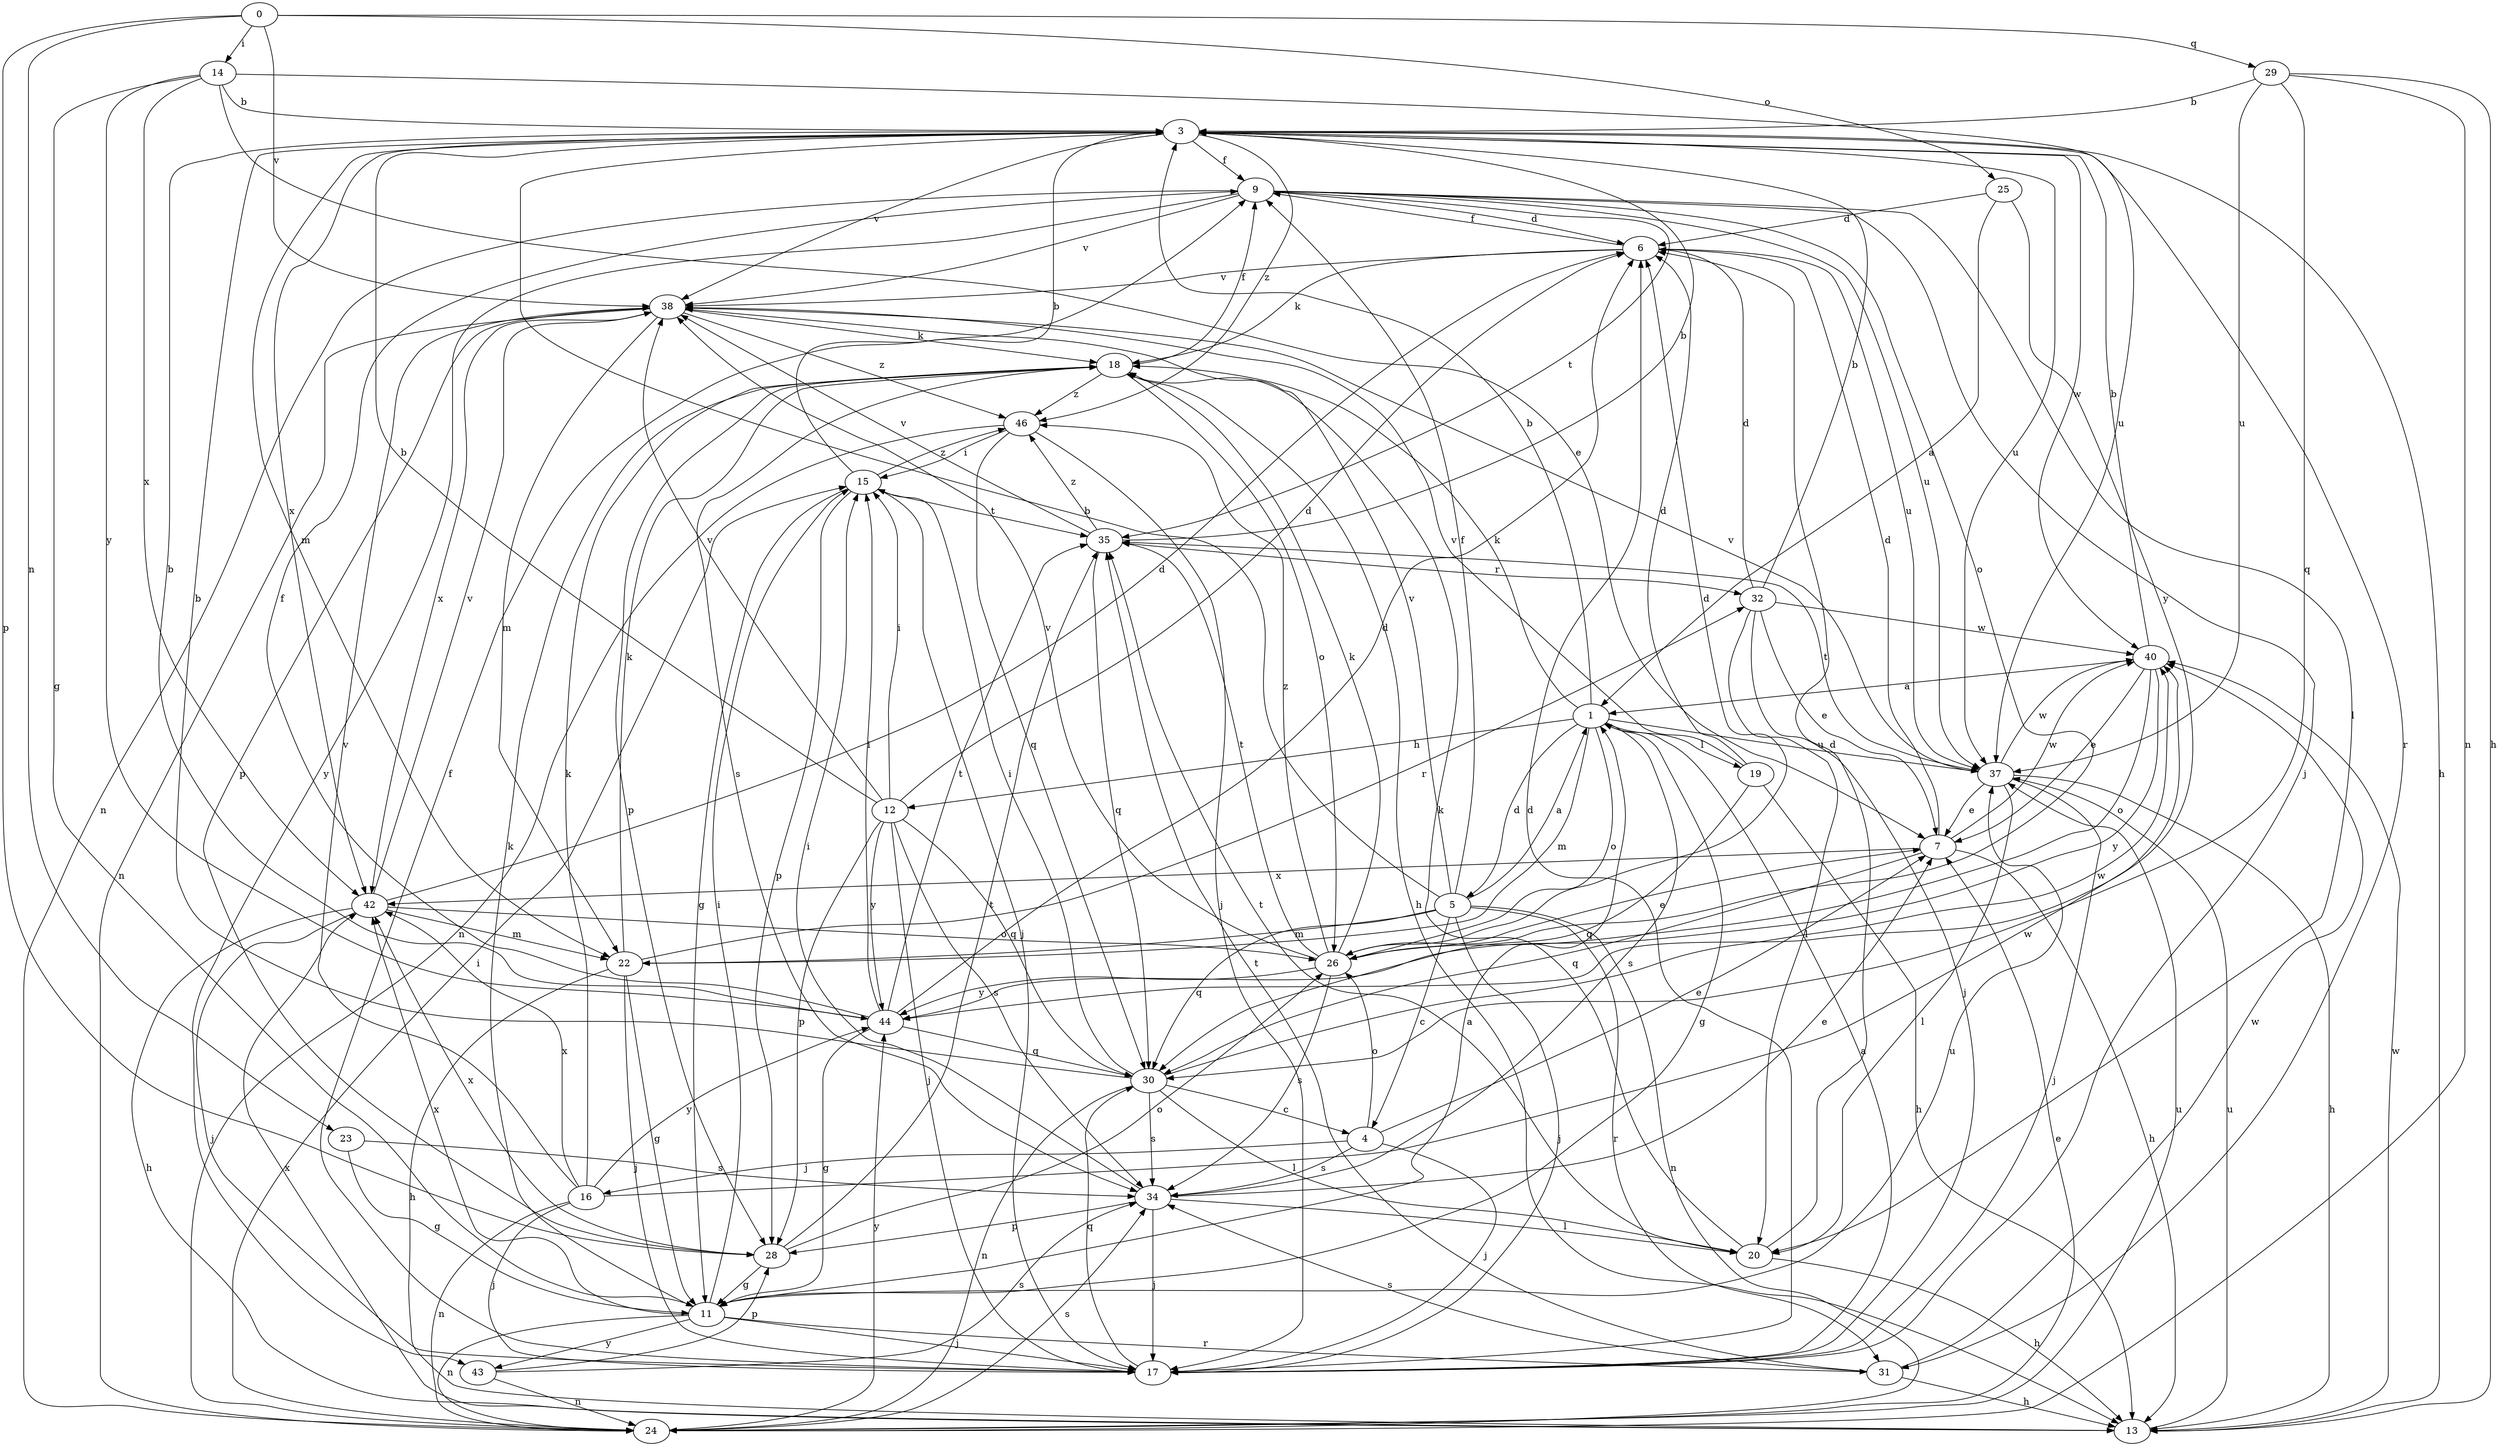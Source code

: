 strict digraph  {
0;
1;
3;
4;
5;
6;
7;
9;
11;
12;
13;
14;
15;
16;
17;
18;
19;
20;
22;
23;
24;
25;
26;
28;
29;
30;
31;
32;
34;
35;
37;
38;
40;
42;
43;
44;
46;
0 -> 14  [label=i];
0 -> 23  [label=n];
0 -> 25  [label=o];
0 -> 28  [label=p];
0 -> 29  [label=q];
0 -> 38  [label=v];
1 -> 3  [label=b];
1 -> 5  [label=d];
1 -> 11  [label=g];
1 -> 12  [label=h];
1 -> 18  [label=k];
1 -> 19  [label=l];
1 -> 22  [label=m];
1 -> 26  [label=o];
1 -> 34  [label=s];
1 -> 37  [label=u];
3 -> 9  [label=f];
3 -> 13  [label=h];
3 -> 22  [label=m];
3 -> 31  [label=r];
3 -> 37  [label=u];
3 -> 38  [label=v];
3 -> 40  [label=w];
3 -> 42  [label=x];
3 -> 46  [label=z];
4 -> 7  [label=e];
4 -> 16  [label=j];
4 -> 17  [label=j];
4 -> 26  [label=o];
4 -> 34  [label=s];
5 -> 1  [label=a];
5 -> 3  [label=b];
5 -> 4  [label=c];
5 -> 9  [label=f];
5 -> 17  [label=j];
5 -> 22  [label=m];
5 -> 24  [label=n];
5 -> 30  [label=q];
5 -> 31  [label=r];
5 -> 38  [label=v];
6 -> 9  [label=f];
6 -> 18  [label=k];
6 -> 37  [label=u];
6 -> 38  [label=v];
7 -> 6  [label=d];
7 -> 13  [label=h];
7 -> 30  [label=q];
7 -> 40  [label=w];
7 -> 42  [label=x];
9 -> 6  [label=d];
9 -> 17  [label=j];
9 -> 20  [label=l];
9 -> 24  [label=n];
9 -> 26  [label=o];
9 -> 35  [label=t];
9 -> 37  [label=u];
9 -> 38  [label=v];
9 -> 43  [label=y];
11 -> 1  [label=a];
11 -> 15  [label=i];
11 -> 17  [label=j];
11 -> 18  [label=k];
11 -> 24  [label=n];
11 -> 31  [label=r];
11 -> 37  [label=u];
11 -> 42  [label=x];
11 -> 43  [label=y];
12 -> 3  [label=b];
12 -> 6  [label=d];
12 -> 15  [label=i];
12 -> 17  [label=j];
12 -> 28  [label=p];
12 -> 30  [label=q];
12 -> 34  [label=s];
12 -> 38  [label=v];
12 -> 44  [label=y];
13 -> 37  [label=u];
13 -> 40  [label=w];
13 -> 42  [label=x];
14 -> 3  [label=b];
14 -> 7  [label=e];
14 -> 11  [label=g];
14 -> 37  [label=u];
14 -> 42  [label=x];
14 -> 44  [label=y];
15 -> 3  [label=b];
15 -> 11  [label=g];
15 -> 17  [label=j];
15 -> 28  [label=p];
15 -> 35  [label=t];
15 -> 46  [label=z];
16 -> 17  [label=j];
16 -> 18  [label=k];
16 -> 24  [label=n];
16 -> 38  [label=v];
16 -> 40  [label=w];
16 -> 42  [label=x];
16 -> 44  [label=y];
17 -> 1  [label=a];
17 -> 6  [label=d];
17 -> 9  [label=f];
17 -> 30  [label=q];
18 -> 9  [label=f];
18 -> 13  [label=h];
18 -> 26  [label=o];
18 -> 28  [label=p];
18 -> 34  [label=s];
18 -> 46  [label=z];
19 -> 6  [label=d];
19 -> 13  [label=h];
19 -> 30  [label=q];
19 -> 38  [label=v];
20 -> 6  [label=d];
20 -> 13  [label=h];
20 -> 18  [label=k];
20 -> 35  [label=t];
22 -> 11  [label=g];
22 -> 13  [label=h];
22 -> 17  [label=j];
22 -> 18  [label=k];
22 -> 32  [label=r];
23 -> 11  [label=g];
23 -> 34  [label=s];
24 -> 7  [label=e];
24 -> 15  [label=i];
24 -> 34  [label=s];
24 -> 37  [label=u];
24 -> 44  [label=y];
25 -> 1  [label=a];
25 -> 6  [label=d];
25 -> 44  [label=y];
26 -> 6  [label=d];
26 -> 7  [label=e];
26 -> 18  [label=k];
26 -> 34  [label=s];
26 -> 35  [label=t];
26 -> 38  [label=v];
26 -> 44  [label=y];
26 -> 46  [label=z];
28 -> 11  [label=g];
28 -> 26  [label=o];
28 -> 35  [label=t];
28 -> 42  [label=x];
29 -> 3  [label=b];
29 -> 13  [label=h];
29 -> 24  [label=n];
29 -> 30  [label=q];
29 -> 37  [label=u];
30 -> 3  [label=b];
30 -> 4  [label=c];
30 -> 15  [label=i];
30 -> 20  [label=l];
30 -> 24  [label=n];
30 -> 34  [label=s];
30 -> 40  [label=w];
31 -> 13  [label=h];
31 -> 34  [label=s];
31 -> 35  [label=t];
31 -> 40  [label=w];
32 -> 3  [label=b];
32 -> 6  [label=d];
32 -> 7  [label=e];
32 -> 17  [label=j];
32 -> 20  [label=l];
32 -> 40  [label=w];
34 -> 7  [label=e];
34 -> 15  [label=i];
34 -> 17  [label=j];
34 -> 20  [label=l];
34 -> 28  [label=p];
35 -> 3  [label=b];
35 -> 30  [label=q];
35 -> 32  [label=r];
35 -> 38  [label=v];
35 -> 46  [label=z];
37 -> 7  [label=e];
37 -> 13  [label=h];
37 -> 17  [label=j];
37 -> 20  [label=l];
37 -> 35  [label=t];
37 -> 38  [label=v];
37 -> 40  [label=w];
38 -> 18  [label=k];
38 -> 22  [label=m];
38 -> 24  [label=n];
38 -> 28  [label=p];
38 -> 42  [label=x];
38 -> 46  [label=z];
40 -> 1  [label=a];
40 -> 3  [label=b];
40 -> 7  [label=e];
40 -> 26  [label=o];
40 -> 44  [label=y];
42 -> 6  [label=d];
42 -> 13  [label=h];
42 -> 17  [label=j];
42 -> 22  [label=m];
42 -> 26  [label=o];
42 -> 38  [label=v];
43 -> 24  [label=n];
43 -> 28  [label=p];
43 -> 34  [label=s];
44 -> 3  [label=b];
44 -> 6  [label=d];
44 -> 9  [label=f];
44 -> 11  [label=g];
44 -> 15  [label=i];
44 -> 30  [label=q];
44 -> 35  [label=t];
46 -> 15  [label=i];
46 -> 17  [label=j];
46 -> 24  [label=n];
46 -> 30  [label=q];
}
